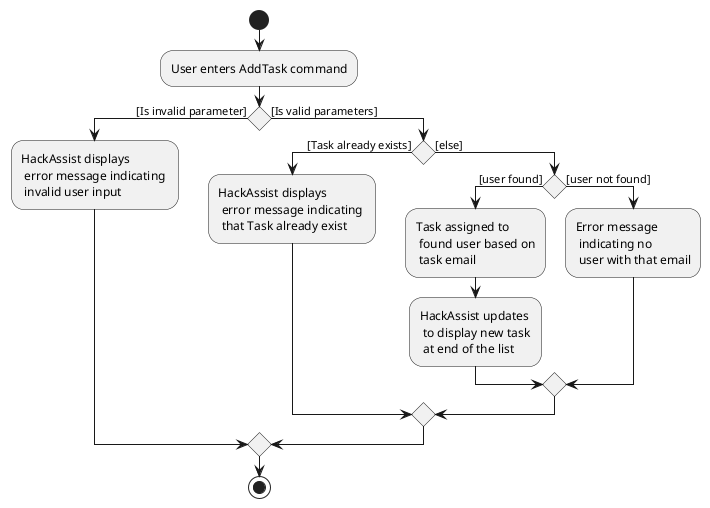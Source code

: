 @startuml
start
:User enters AddTask command;

if () then ([Is invalid parameter])
    :HackAssist displays \n error message indicating \n invalid user input;

else ([Is valid parameters])

    if () then ([Task already exists])
        :HackAssist displays \n error message indicating \n that Task already exist;
    else ([else])
        if () then ([user found])
             :Task assigned to \n found user based on\n task email;
             :HackAssist updates \n to display new task\n at end of the list;
        else ([user not found])
             :Error message \n indicating no \n user with that email;

           endif


    endif

endif
stop
@enduml
